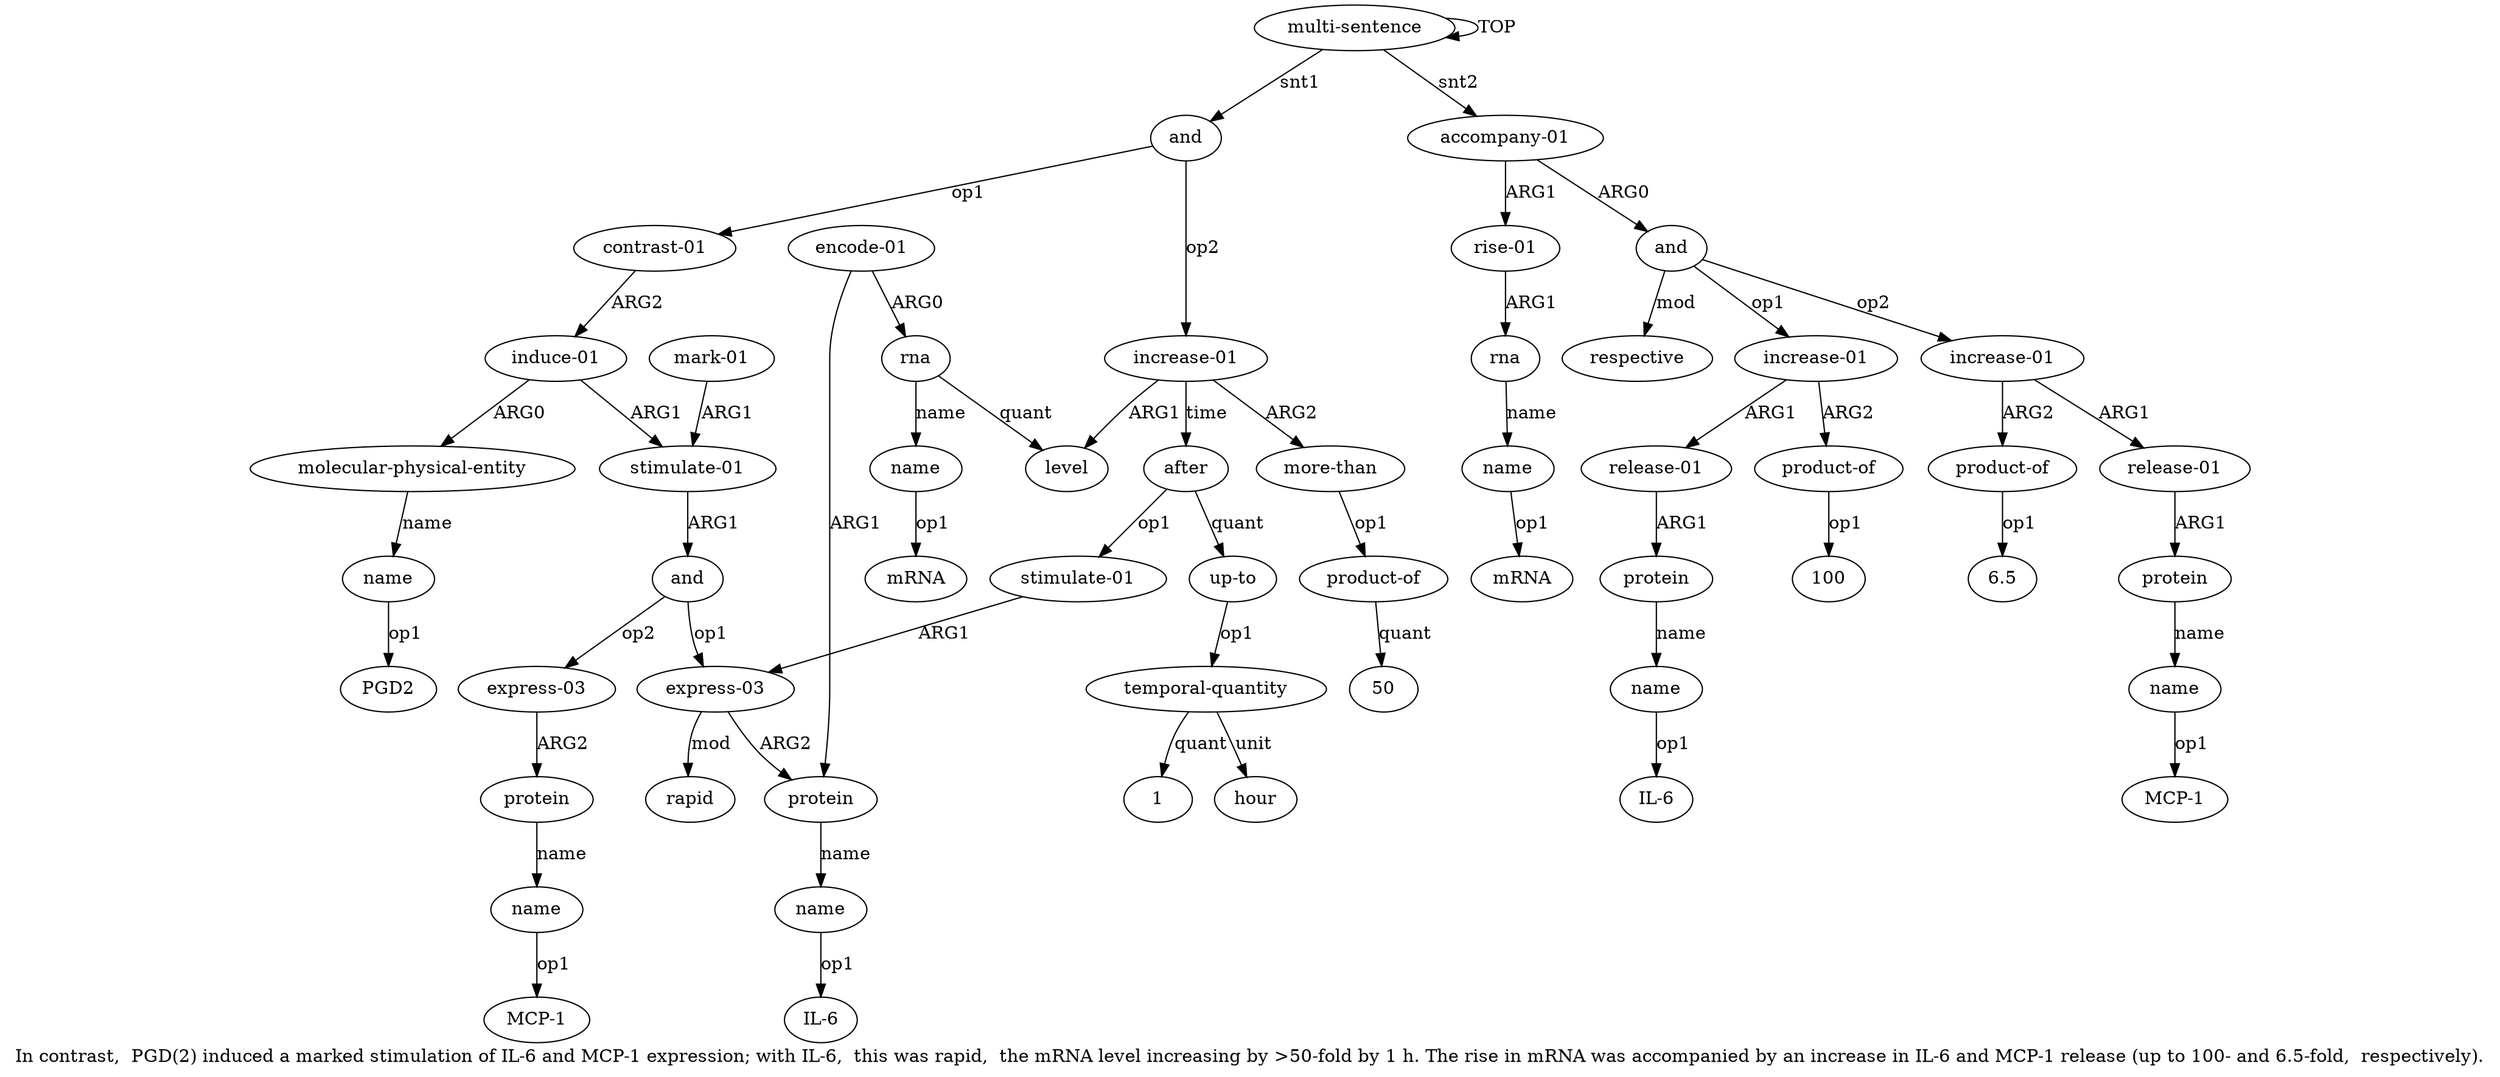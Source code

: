 digraph  {
	graph [label="In contrast,  PGD(2) induced a marked stimulation of IL-6 and MCP-1 expression; with IL-6,  this was rapid,  the mRNA level increasing \
by >50-fold by 1 h. The rise in mRNA was accompanied by an increase in IL-6 and MCP-1 release (up to 100- and 6.5-fold,  respectively)\
."];
	node [label="\N"];
	a20	 [color=black,
		gold_ind=20,
		gold_label="molecular-physical-entity",
		label="molecular-physical-entity",
		test_ind=20,
		test_label="molecular-physical-entity"];
	a21	 [color=black,
		gold_ind=21,
		gold_label=name,
		label=name,
		test_ind=21,
		test_label=name];
	a20 -> a21 [key=0,
	color=black,
	gold_label=name,
	label=name,
	test_label=name];
"a21 PGD2" [color=black,
	gold_ind=-1,
	gold_label=PGD2,
	label=PGD2,
	test_ind=-1,
	test_label=PGD2];
a21 -> "a21 PGD2" [key=0,
color=black,
gold_label=op1,
label=op1,
test_label=op1];
a22 [color=black,
gold_ind=22,
gold_label="stimulate-01",
label="stimulate-01",
test_ind=22,
test_label="stimulate-01"];
a23 [color=black,
gold_ind=23,
gold_label=and,
label=and,
test_ind=23,
test_label=and];
a22 -> a23 [key=0,
color=black,
gold_label=ARG1,
label=ARG1,
test_label=ARG1];
a24 [color=black,
gold_ind=24,
gold_label="express-03",
label="express-03",
test_ind=24,
test_label="express-03"];
a23 -> a24 [key=0,
color=black,
gold_label=op1,
label=op1,
test_label=op1];
a28 [color=black,
gold_ind=28,
gold_label="express-03",
label="express-03",
test_ind=28,
test_label="express-03"];
a23 -> a28 [key=0,
color=black,
gold_label=op2,
label=op2,
test_label=op2];
a25 [color=black,
gold_ind=25,
gold_label=protein,
label=protein,
test_ind=25,
test_label=protein];
a24 -> a25 [key=0,
color=black,
gold_label=ARG2,
label=ARG2,
test_label=ARG2];
a27 [color=black,
gold_ind=27,
gold_label=rapid,
label=rapid,
test_ind=27,
test_label=rapid];
a24 -> a27 [key=0,
color=black,
gold_label=mod,
label=mod,
test_label=mod];
a26 [color=black,
gold_ind=26,
gold_label=name,
label=name,
test_ind=26,
test_label=name];
a25 -> a26 [key=0,
color=black,
gold_label=name,
label=name,
test_label=name];
"a26 IL-6" [color=black,
gold_ind=-1,
gold_label="IL-6",
label="IL-6",
test_ind=-1,
test_label="IL-6"];
a26 -> "a26 IL-6" [key=0,
color=black,
gold_label=op1,
label=op1,
test_label=op1];
a29 [color=black,
gold_ind=29,
gold_label=protein,
label=protein,
test_ind=29,
test_label=protein];
a28 -> a29 [key=0,
color=black,
gold_label=ARG2,
label=ARG2,
test_label=ARG2];
a30 [color=black,
gold_ind=30,
gold_label=name,
label=name,
test_ind=30,
test_label=name];
a29 -> a30 [key=0,
color=black,
gold_label=name,
label=name,
test_label=name];
a31 [color=black,
gold_ind=31,
gold_label="mark-01",
label="mark-01",
test_ind=31,
test_label="mark-01"];
a31 -> a22 [key=0,
color=black,
gold_label=ARG1,
label=ARG1,
test_label=ARG1];
"a30 MCP-1" [color=black,
gold_ind=-1,
gold_label="MCP-1",
label="MCP-1",
test_ind=-1,
test_label="MCP-1"];
a30 -> "a30 MCP-1" [key=0,
color=black,
gold_label=op1,
label=op1,
test_label=op1];
a37 [color=black,
gold_ind=37,
gold_label="more-than",
label="more-than",
test_ind=37,
test_label="more-than"];
a38 [color=black,
gold_ind=38,
gold_label="product-of",
label="product-of",
test_ind=38,
test_label="product-of"];
a37 -> a38 [key=0,
color=black,
gold_label=op1,
label=op1,
test_label=op1];
a36 [color=black,
gold_ind=36,
gold_label="encode-01",
label="encode-01",
test_ind=36,
test_label="encode-01"];
a36 -> a25 [key=0,
color=black,
gold_label=ARG1,
label=ARG1,
test_label=ARG1];
a34 [color=black,
gold_ind=34,
gold_label=rna,
label=rna,
test_ind=34,
test_label=rna];
a36 -> a34 [key=0,
color=black,
gold_label=ARG0,
label=ARG0,
test_label=ARG0];
a33 [color=black,
gold_ind=33,
gold_label=level,
label=level,
test_ind=33,
test_label=level];
a35 [color=black,
gold_ind=35,
gold_label=name,
label=name,
test_ind=35,
test_label=name];
"a35 mRNA" [color=black,
gold_ind=-1,
gold_label=mRNA,
label=mRNA,
test_ind=-1,
test_label=mRNA];
a35 -> "a35 mRNA" [key=0,
color=black,
gold_label=op1,
label=op1,
test_label=op1];
a34 -> a33 [key=0,
color=black,
gold_label=quant,
label=quant,
test_label=quant];
a34 -> a35 [key=0,
color=black,
gold_label=name,
label=name,
test_label=name];
"a7 100" [color=black,
gold_ind=-1,
gold_label=100,
label=100,
test_ind=-1,
test_label=100];
"a11 MCP-1" [color=black,
gold_ind=-1,
gold_label="MCP-1",
label="MCP-1",
test_ind=-1,
test_label="MCP-1"];
a32 [color=black,
gold_ind=32,
gold_label="increase-01",
label="increase-01",
test_ind=32,
test_label="increase-01"];
a32 -> a37 [key=0,
color=black,
gold_label=ARG2,
label=ARG2,
test_label=ARG2];
a32 -> a33 [key=0,
color=black,
gold_label=ARG1,
label=ARG1,
test_label=ARG1];
a39 [color=black,
gold_ind=39,
gold_label=after,
label=after,
test_ind=39,
test_label=after];
a32 -> a39 [key=0,
color=black,
gold_label=time,
label=time,
test_label=time];
a15 [color=black,
gold_ind=15,
gold_label=rna,
label=rna,
test_ind=15,
test_label=rna];
a16 [color=black,
gold_ind=16,
gold_label=name,
label=name,
test_ind=16,
test_label=name];
a15 -> a16 [key=0,
color=black,
gold_label=name,
label=name,
test_label=name];
a14 [color=black,
gold_ind=14,
gold_label="rise-01",
label="rise-01",
test_ind=14,
test_label="rise-01"];
a14 -> a15 [key=0,
color=black,
gold_label=ARG1,
label=ARG1,
test_label=ARG1];
a17 [color=black,
gold_ind=17,
gold_label=and,
label=and,
test_ind=17,
test_label=and];
a17 -> a32 [key=0,
color=black,
gold_label=op2,
label=op2,
test_label=op2];
a18 [color=black,
gold_ind=18,
gold_label="contrast-01",
label="contrast-01",
test_ind=18,
test_label="contrast-01"];
a17 -> a18 [key=0,
color=black,
gold_label=op1,
label=op1,
test_label=op1];
"a16 mRNA" [color=black,
gold_ind=-1,
gold_label=mRNA,
label=mRNA,
test_ind=-1,
test_label=mRNA];
a16 -> "a16 mRNA" [key=0,
color=black,
gold_label=op1,
label=op1,
test_label=op1];
a11 [color=black,
gold_ind=11,
gold_label=name,
label=name,
test_ind=11,
test_label=name];
a11 -> "a11 MCP-1" [key=0,
color=black,
gold_label=op1,
label=op1,
test_label=op1];
a10 [color=black,
gold_ind=10,
gold_label=protein,
label=protein,
test_ind=10,
test_label=protein];
a10 -> a11 [key=0,
color=black,
gold_label=name,
label=name,
test_label=name];
a13 [color=black,
gold_ind=13,
gold_label=respective,
label=respective,
test_ind=13,
test_label=respective];
a12 [color=black,
gold_ind=12,
gold_label="product-of",
label="product-of",
test_ind=12,
test_label="product-of"];
"a12 6.5" [color=black,
gold_ind=-1,
gold_label=6.5,
label=6.5,
test_ind=-1,
test_label=6.5];
a12 -> "a12 6.5" [key=0,
color=black,
gold_label=op1,
label=op1,
test_label=op1];
"a6 IL-6" [color=black,
gold_ind=-1,
gold_label="IL-6",
label="IL-6",
test_ind=-1,
test_label="IL-6"];
a40 [color=black,
gold_ind=40,
gold_label="stimulate-01",
label="stimulate-01",
test_ind=40,
test_label="stimulate-01"];
a39 -> a40 [key=0,
color=black,
gold_label=op1,
label=op1,
test_label=op1];
a41 [color=black,
gold_ind=41,
gold_label="up-to",
label="up-to",
test_ind=41,
test_label="up-to"];
a39 -> a41 [key=0,
color=black,
gold_label=quant,
label=quant,
test_label=quant];
"a38 50" [color=black,
gold_ind=-1,
gold_label=50,
label=50,
test_ind=-1,
test_label=50];
a38 -> "a38 50" [key=0,
color=black,
gold_label=quant,
label=quant,
test_label=quant];
a19 [color=black,
gold_ind=19,
gold_label="induce-01",
label="induce-01",
test_ind=19,
test_label="induce-01"];
a19 -> a20 [key=0,
color=black,
gold_label=ARG0,
label=ARG0,
test_label=ARG0];
a19 -> a22 [key=0,
color=black,
gold_label=ARG1,
label=ARG1,
test_label=ARG1];
a18 -> a19 [key=0,
color=black,
gold_label=ARG2,
label=ARG2,
test_label=ARG2];
a1 [color=black,
gold_ind=1,
gold_label="accompany-01",
label="accompany-01",
test_ind=1,
test_label="accompany-01"];
a1 -> a14 [key=0,
color=black,
gold_label=ARG1,
label=ARG1,
test_label=ARG1];
a2 [color=black,
gold_ind=2,
gold_label=and,
label=and,
test_ind=2,
test_label=and];
a1 -> a2 [key=0,
color=black,
gold_label=ARG0,
label=ARG0,
test_label=ARG0];
a0 [color=black,
gold_ind=0,
gold_label="multi-sentence",
label="multi-sentence",
test_ind=0,
test_label="multi-sentence"];
a0 -> a17 [key=0,
color=black,
gold_label=snt1,
label=snt1,
test_label=snt1];
a0 -> a1 [key=0,
color=black,
gold_label=snt2,
label=snt2,
test_label=snt2];
a0 -> a0 [key=0,
color=black,
gold_label=TOP,
label=TOP,
test_label=TOP];
a3 [color=black,
gold_ind=3,
gold_label="increase-01",
label="increase-01",
test_ind=3,
test_label="increase-01"];
a4 [color=black,
gold_ind=4,
gold_label="release-01",
label="release-01",
test_ind=4,
test_label="release-01"];
a3 -> a4 [key=0,
color=black,
gold_label=ARG1,
label=ARG1,
test_label=ARG1];
a7 [color=black,
gold_ind=7,
gold_label="product-of",
label="product-of",
test_ind=7,
test_label="product-of"];
a3 -> a7 [key=0,
color=black,
gold_label=ARG2,
label=ARG2,
test_label=ARG2];
a2 -> a13 [key=0,
color=black,
gold_label=mod,
label=mod,
test_label=mod];
a2 -> a3 [key=0,
color=black,
gold_label=op1,
label=op1,
test_label=op1];
a8 [color=black,
gold_ind=8,
gold_label="increase-01",
label="increase-01",
test_ind=8,
test_label="increase-01"];
a2 -> a8 [key=0,
color=black,
gold_label=op2,
label=op2,
test_label=op2];
a5 [color=black,
gold_ind=5,
gold_label=protein,
label=protein,
test_ind=5,
test_label=protein];
a6 [color=black,
gold_ind=6,
gold_label=name,
label=name,
test_ind=6,
test_label=name];
a5 -> a6 [key=0,
color=black,
gold_label=name,
label=name,
test_label=name];
a4 -> a5 [key=0,
color=black,
gold_label=ARG1,
label=ARG1,
test_label=ARG1];
a7 -> "a7 100" [key=0,
color=black,
gold_label=op1,
label=op1,
test_label=op1];
a6 -> "a6 IL-6" [key=0,
color=black,
gold_label=op1,
label=op1,
test_label=op1];
a9 [color=black,
gold_ind=9,
gold_label="release-01",
label="release-01",
test_ind=9,
test_label="release-01"];
a9 -> a10 [key=0,
color=black,
gold_label=ARG1,
label=ARG1,
test_label=ARG1];
a8 -> a12 [key=0,
color=black,
gold_label=ARG2,
label=ARG2,
test_label=ARG2];
a8 -> a9 [key=0,
color=black,
gold_label=ARG1,
label=ARG1,
test_label=ARG1];
a42 [color=black,
gold_ind=42,
gold_label="temporal-quantity",
label="temporal-quantity",
test_ind=42,
test_label="temporal-quantity"];
a43 [color=black,
gold_ind=43,
gold_label=hour,
label=hour,
test_ind=43,
test_label=hour];
a42 -> a43 [key=0,
color=black,
gold_label=unit,
label=unit,
test_label=unit];
"a42 1" [color=black,
gold_ind=-1,
gold_label=1,
label=1,
test_ind=-1,
test_label=1];
a42 -> "a42 1" [key=0,
color=black,
gold_label=quant,
label=quant,
test_label=quant];
a40 -> a24 [key=0,
color=black,
gold_label=ARG1,
label=ARG1,
test_label=ARG1];
a41 -> a42 [key=0,
color=black,
gold_label=op1,
label=op1,
test_label=op1];
}
